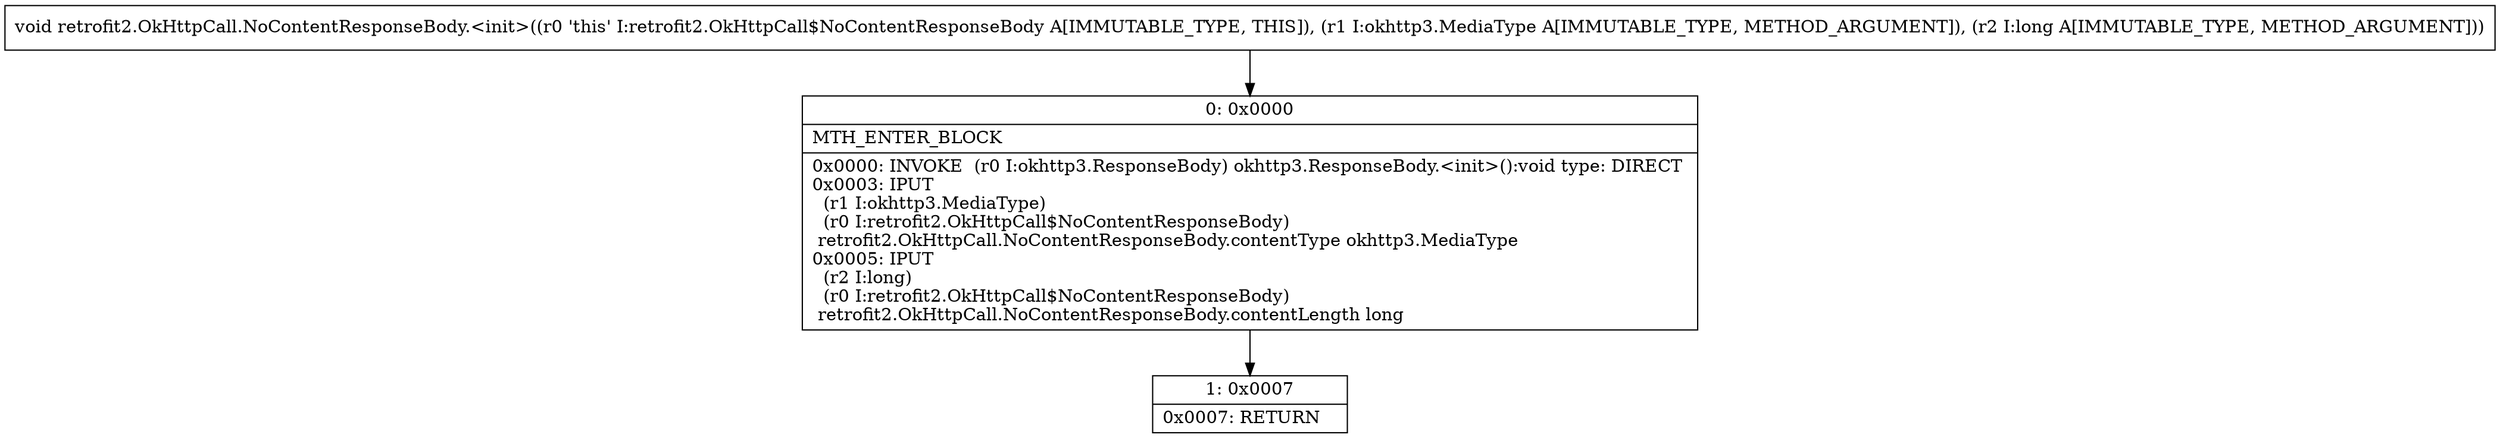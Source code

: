 digraph "CFG forretrofit2.OkHttpCall.NoContentResponseBody.\<init\>(Lokhttp3\/MediaType;J)V" {
Node_0 [shape=record,label="{0\:\ 0x0000|MTH_ENTER_BLOCK\l|0x0000: INVOKE  (r0 I:okhttp3.ResponseBody) okhttp3.ResponseBody.\<init\>():void type: DIRECT \l0x0003: IPUT  \l  (r1 I:okhttp3.MediaType)\l  (r0 I:retrofit2.OkHttpCall$NoContentResponseBody)\l retrofit2.OkHttpCall.NoContentResponseBody.contentType okhttp3.MediaType \l0x0005: IPUT  \l  (r2 I:long)\l  (r0 I:retrofit2.OkHttpCall$NoContentResponseBody)\l retrofit2.OkHttpCall.NoContentResponseBody.contentLength long \l}"];
Node_1 [shape=record,label="{1\:\ 0x0007|0x0007: RETURN   \l}"];
MethodNode[shape=record,label="{void retrofit2.OkHttpCall.NoContentResponseBody.\<init\>((r0 'this' I:retrofit2.OkHttpCall$NoContentResponseBody A[IMMUTABLE_TYPE, THIS]), (r1 I:okhttp3.MediaType A[IMMUTABLE_TYPE, METHOD_ARGUMENT]), (r2 I:long A[IMMUTABLE_TYPE, METHOD_ARGUMENT])) }"];
MethodNode -> Node_0;
Node_0 -> Node_1;
}

